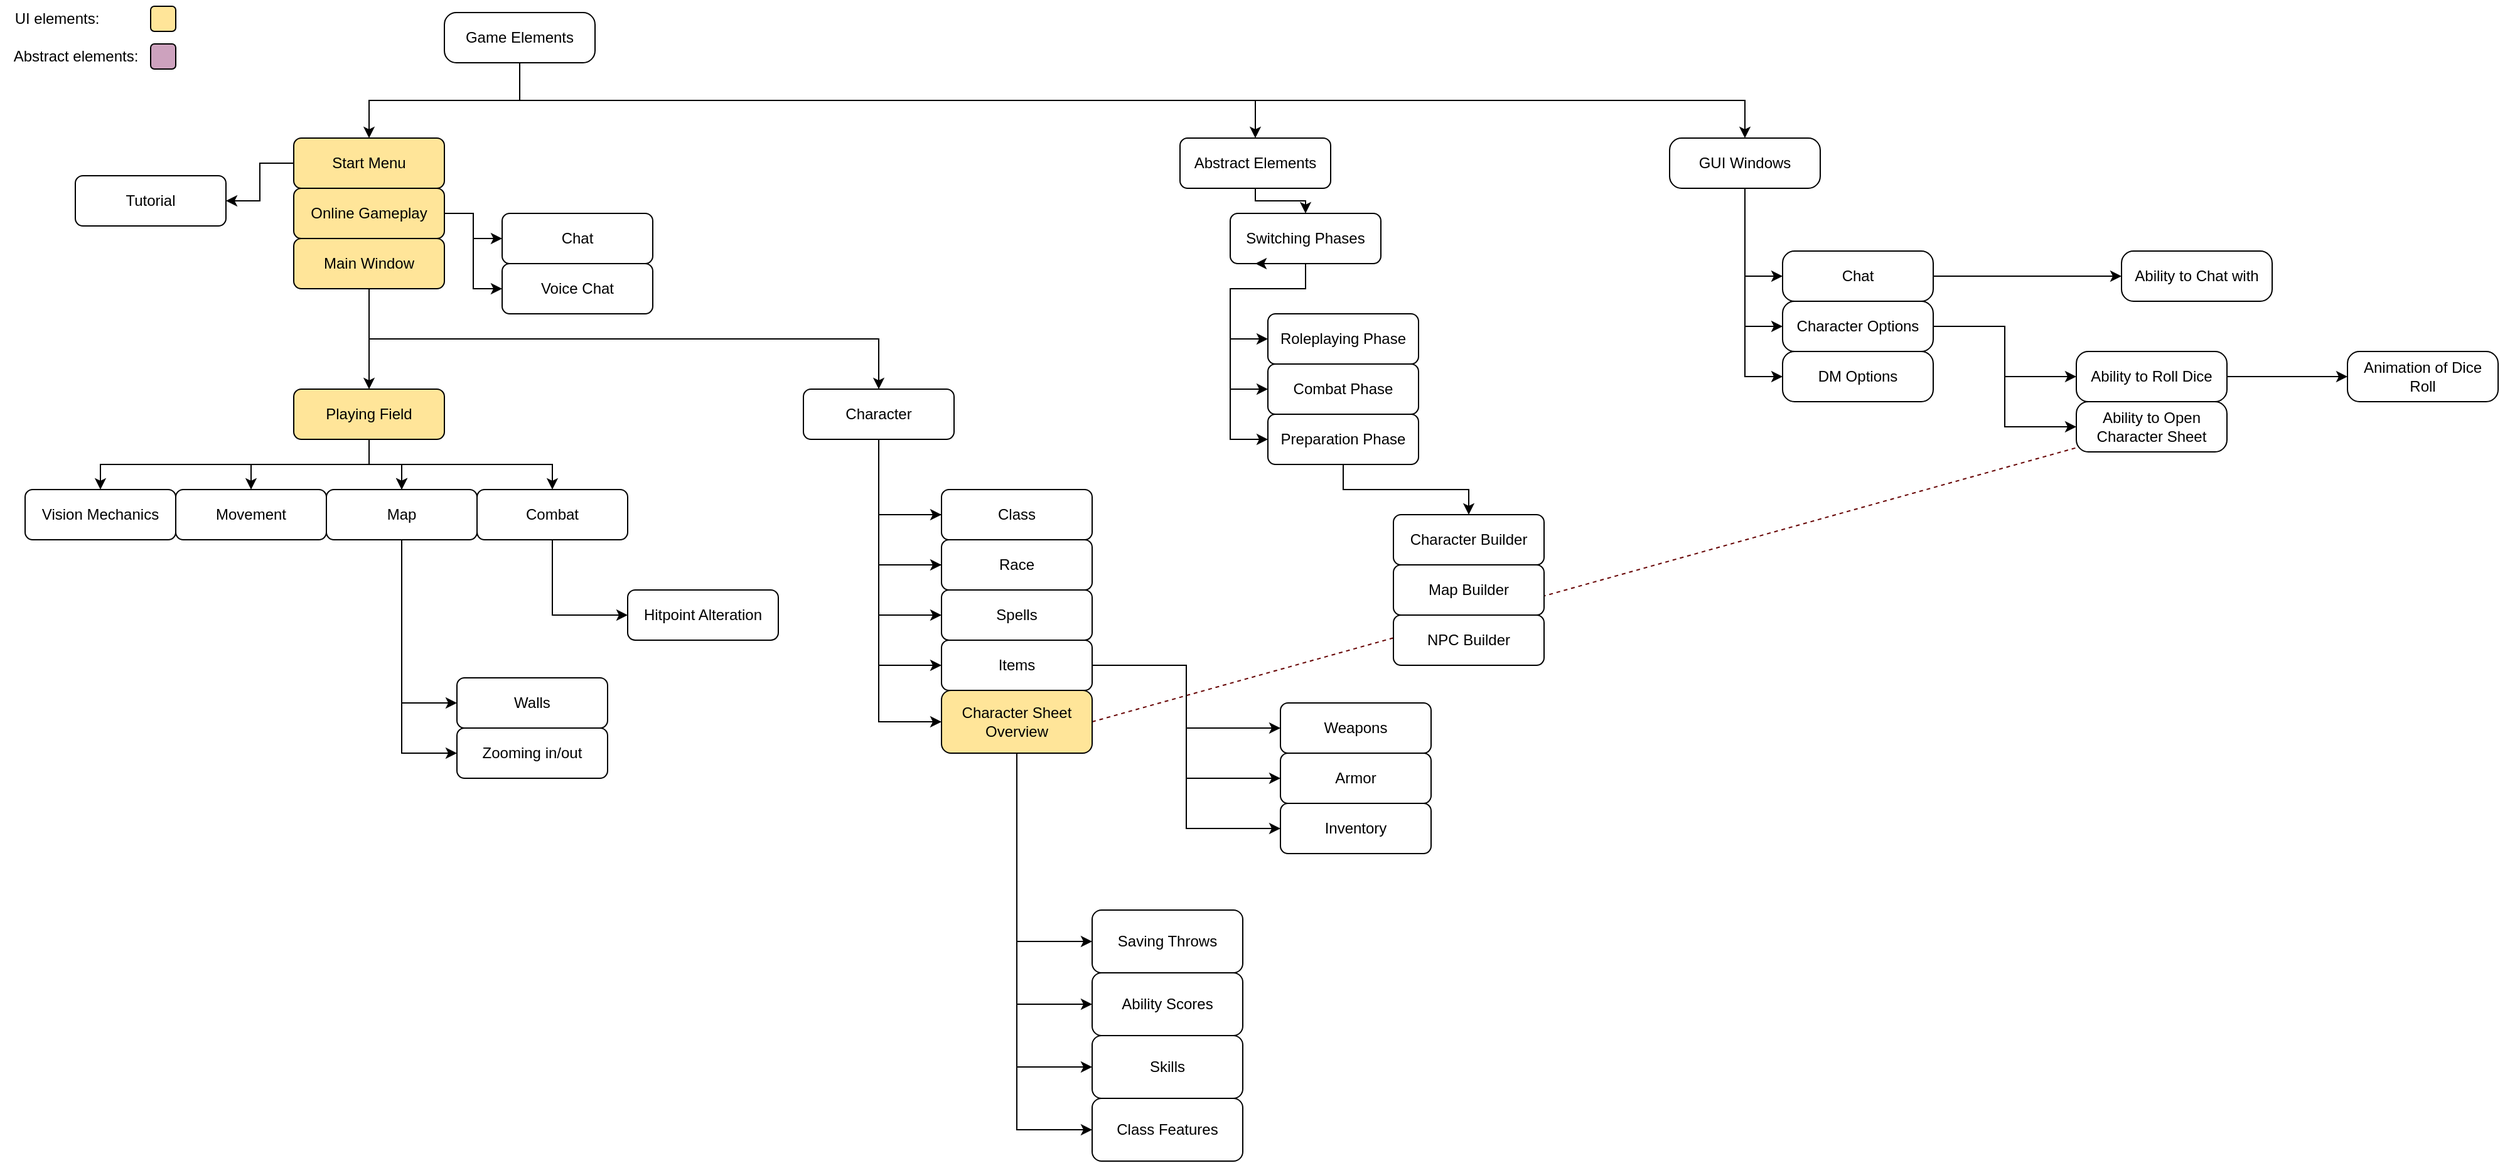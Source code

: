 <mxfile version="20.6.0" type="github">
  <diagram id="C5RBs43oDa-KdzZeNtuy" name="Page-1">
    <mxGraphModel dx="2328" dy="1014" grid="1" gridSize="10" guides="1" tooltips="1" connect="1" arrows="1" fold="1" page="1" pageScale="1" pageWidth="827" pageHeight="1169" math="0" shadow="0">
      <root>
        <mxCell id="WIyWlLk6GJQsqaUBKTNV-0" />
        <mxCell id="WIyWlLk6GJQsqaUBKTNV-1" parent="WIyWlLk6GJQsqaUBKTNV-0" />
        <mxCell id="N38WtRVTKWSG2oZ_eV62-8" value="" style="endArrow=none;dashed=1;html=1;rounded=0;entryX=0.5;entryY=1;entryDx=0;entryDy=0;exitX=1;exitY=0.5;exitDx=0;exitDy=0;fillColor=#660000;strokeColor=#660000;" parent="WIyWlLk6GJQsqaUBKTNV-1" source="jx4LFwp-OBBai578u4oB-44" target="N38WtRVTKWSG2oZ_eV62-4" edge="1">
          <mxGeometry width="50" height="50" relative="1" as="geometry">
            <mxPoint x="1400" y="530" as="sourcePoint" />
            <mxPoint x="1450" y="480" as="targetPoint" />
            <Array as="points">
              <mxPoint x="1714" y="350" />
            </Array>
          </mxGeometry>
        </mxCell>
        <mxCell id="jx4LFwp-OBBai578u4oB-67" style="edgeStyle=orthogonalEdgeStyle;rounded=0;orthogonalLoop=1;jettySize=auto;html=1;entryX=0.5;entryY=0;entryDx=0;entryDy=0;" parent="WIyWlLk6GJQsqaUBKTNV-1" source="X6m0LNsTIrMTmhEbzn1Y-8" target="X6m0LNsTIrMTmhEbzn1Y-15" edge="1">
          <mxGeometry relative="1" as="geometry" />
        </mxCell>
        <mxCell id="jx4LFwp-OBBai578u4oB-74" style="edgeStyle=orthogonalEdgeStyle;rounded=0;orthogonalLoop=1;jettySize=auto;html=1;exitX=0.5;exitY=1;exitDx=0;exitDy=0;" parent="WIyWlLk6GJQsqaUBKTNV-1" source="X6m0LNsTIrMTmhEbzn1Y-8" target="X6m0LNsTIrMTmhEbzn1Y-19" edge="1">
          <mxGeometry relative="1" as="geometry" />
        </mxCell>
        <mxCell id="jx4LFwp-OBBai578u4oB-75" style="edgeStyle=orthogonalEdgeStyle;rounded=0;orthogonalLoop=1;jettySize=auto;html=1;entryX=0.5;entryY=0;entryDx=0;entryDy=0;exitX=0.5;exitY=1;exitDx=0;exitDy=0;" parent="WIyWlLk6GJQsqaUBKTNV-1" source="X6m0LNsTIrMTmhEbzn1Y-8" target="jx4LFwp-OBBai578u4oB-64" edge="1">
          <mxGeometry relative="1" as="geometry" />
        </mxCell>
        <mxCell id="X6m0LNsTIrMTmhEbzn1Y-8" value="Game Elements" style="rounded=1;whiteSpace=wrap;html=1;arcSize=24;" parent="WIyWlLk6GJQsqaUBKTNV-1" vertex="1">
          <mxGeometry x="354" y="20" width="120" height="40" as="geometry" />
        </mxCell>
        <mxCell id="A_jg6QtYTX-o13DUDRs6-0" value="" style="edgeStyle=orthogonalEdgeStyle;rounded=0;orthogonalLoop=1;jettySize=auto;html=1;" parent="WIyWlLk6GJQsqaUBKTNV-1" source="X6m0LNsTIrMTmhEbzn1Y-15" target="LVBtN3Xu9n1xNQjiw8Hy-2" edge="1">
          <mxGeometry relative="1" as="geometry" />
        </mxCell>
        <mxCell id="X6m0LNsTIrMTmhEbzn1Y-15" value="Start Menu" style="rounded=1;whiteSpace=wrap;html=1;fillColor=#FFE599;" parent="WIyWlLk6GJQsqaUBKTNV-1" vertex="1">
          <mxGeometry x="234" y="120" width="120" height="40" as="geometry" />
        </mxCell>
        <mxCell id="jx4LFwp-OBBai578u4oB-3" style="edgeStyle=orthogonalEdgeStyle;rounded=0;orthogonalLoop=1;jettySize=auto;html=1;exitX=1;exitY=0.5;exitDx=0;exitDy=0;entryX=0;entryY=0.5;entryDx=0;entryDy=0;" parent="WIyWlLk6GJQsqaUBKTNV-1" source="X6m0LNsTIrMTmhEbzn1Y-16" target="jx4LFwp-OBBai578u4oB-2" edge="1">
          <mxGeometry relative="1" as="geometry" />
        </mxCell>
        <mxCell id="jx4LFwp-OBBai578u4oB-53" style="edgeStyle=orthogonalEdgeStyle;rounded=0;orthogonalLoop=1;jettySize=auto;html=1;exitX=1;exitY=0.5;exitDx=0;exitDy=0;entryX=0;entryY=0.5;entryDx=0;entryDy=0;" parent="WIyWlLk6GJQsqaUBKTNV-1" source="X6m0LNsTIrMTmhEbzn1Y-16" target="jx4LFwp-OBBai578u4oB-4" edge="1">
          <mxGeometry relative="1" as="geometry" />
        </mxCell>
        <mxCell id="X6m0LNsTIrMTmhEbzn1Y-16" value="Online Gameplay" style="rounded=1;whiteSpace=wrap;html=1;fillColor=#FFE599;" parent="WIyWlLk6GJQsqaUBKTNV-1" vertex="1">
          <mxGeometry x="234" y="160" width="120" height="40" as="geometry" />
        </mxCell>
        <mxCell id="jx4LFwp-OBBai578u4oB-26" style="edgeStyle=orthogonalEdgeStyle;rounded=0;orthogonalLoop=1;jettySize=auto;html=1;exitX=0.5;exitY=1;exitDx=0;exitDy=0;" parent="WIyWlLk6GJQsqaUBKTNV-1" source="X6m0LNsTIrMTmhEbzn1Y-17" target="jx4LFwp-OBBai578u4oB-25" edge="1">
          <mxGeometry relative="1" as="geometry" />
        </mxCell>
        <mxCell id="X6m0LNsTIrMTmhEbzn1Y-17" value="Main Window" style="rounded=1;whiteSpace=wrap;html=1;fillColor=#FFE599;" parent="WIyWlLk6GJQsqaUBKTNV-1" vertex="1">
          <mxGeometry x="234" y="200" width="120" height="40" as="geometry" />
        </mxCell>
        <mxCell id="jx4LFwp-OBBai578u4oB-8" style="edgeStyle=orthogonalEdgeStyle;rounded=0;orthogonalLoop=1;jettySize=auto;html=1;exitX=0.5;exitY=1;exitDx=0;exitDy=0;entryX=0.5;entryY=0;entryDx=0;entryDy=0;" parent="WIyWlLk6GJQsqaUBKTNV-1" source="X6m0LNsTIrMTmhEbzn1Y-19" target="X6m0LNsTIrMTmhEbzn1Y-24" edge="1">
          <mxGeometry relative="1" as="geometry">
            <Array as="points">
              <mxPoint x="1000" y="170" />
              <mxPoint x="1040" y="170" />
            </Array>
          </mxGeometry>
        </mxCell>
        <mxCell id="X6m0LNsTIrMTmhEbzn1Y-19" value="Abstract Elements" style="rounded=1;whiteSpace=wrap;html=1;" parent="WIyWlLk6GJQsqaUBKTNV-1" vertex="1">
          <mxGeometry x="940" y="120" width="120" height="40" as="geometry" />
        </mxCell>
        <mxCell id="X6m0LNsTIrMTmhEbzn1Y-21" value="Roleplaying Phase&lt;br&gt;" style="rounded=1;whiteSpace=wrap;html=1;" parent="WIyWlLk6GJQsqaUBKTNV-1" vertex="1">
          <mxGeometry x="1010" y="260" width="120" height="40" as="geometry" />
        </mxCell>
        <mxCell id="X6m0LNsTIrMTmhEbzn1Y-22" value="Combat Phase" style="rounded=1;whiteSpace=wrap;html=1;" parent="WIyWlLk6GJQsqaUBKTNV-1" vertex="1">
          <mxGeometry x="1010" y="300" width="120" height="40" as="geometry" />
        </mxCell>
        <mxCell id="jx4LFwp-OBBai578u4oB-10" style="edgeStyle=orthogonalEdgeStyle;rounded=0;orthogonalLoop=1;jettySize=auto;html=1;exitX=0.5;exitY=1;exitDx=0;exitDy=0;" parent="WIyWlLk6GJQsqaUBKTNV-1" source="X6m0LNsTIrMTmhEbzn1Y-23" target="jx4LFwp-OBBai578u4oB-9" edge="1">
          <mxGeometry relative="1" as="geometry" />
        </mxCell>
        <mxCell id="X6m0LNsTIrMTmhEbzn1Y-23" value="Preparation Phase" style="rounded=1;whiteSpace=wrap;html=1;" parent="WIyWlLk6GJQsqaUBKTNV-1" vertex="1">
          <mxGeometry x="1010" y="340" width="120" height="40" as="geometry" />
        </mxCell>
        <mxCell id="X6m0LNsTIrMTmhEbzn1Y-24" value="Switching Phases" style="rounded=1;whiteSpace=wrap;html=1;" parent="WIyWlLk6GJQsqaUBKTNV-1" vertex="1">
          <mxGeometry x="980" y="180" width="120" height="40" as="geometry" />
        </mxCell>
        <mxCell id="X6m0LNsTIrMTmhEbzn1Y-26" value="" style="endArrow=classic;html=1;rounded=0;exitX=0.5;exitY=1;exitDx=0;exitDy=0;" parent="WIyWlLk6GJQsqaUBKTNV-1" source="X6m0LNsTIrMTmhEbzn1Y-24" edge="1">
          <mxGeometry width="50" height="50" relative="1" as="geometry">
            <mxPoint x="1040" y="270" as="sourcePoint" />
            <mxPoint x="1000" y="220" as="targetPoint" />
          </mxGeometry>
        </mxCell>
        <mxCell id="X6m0LNsTIrMTmhEbzn1Y-34" value="" style="endArrow=classic;html=1;rounded=0;exitX=0.5;exitY=1;exitDx=0;exitDy=0;entryX=0;entryY=0.5;entryDx=0;entryDy=0;" parent="WIyWlLk6GJQsqaUBKTNV-1" source="X6m0LNsTIrMTmhEbzn1Y-24" target="X6m0LNsTIrMTmhEbzn1Y-21" edge="1">
          <mxGeometry width="50" height="50" relative="1" as="geometry">
            <mxPoint x="980" y="240" as="sourcePoint" />
            <mxPoint x="980" y="340" as="targetPoint" />
            <Array as="points">
              <mxPoint x="1040" y="240" />
              <mxPoint x="980" y="240" />
              <mxPoint x="980" y="280" />
            </Array>
          </mxGeometry>
        </mxCell>
        <mxCell id="X6m0LNsTIrMTmhEbzn1Y-35" value="" style="endArrow=classic;html=1;rounded=0;entryX=0;entryY=0.5;entryDx=0;entryDy=0;" parent="WIyWlLk6GJQsqaUBKTNV-1" target="X6m0LNsTIrMTmhEbzn1Y-23" edge="1">
          <mxGeometry width="50" height="50" relative="1" as="geometry">
            <mxPoint x="980" y="240" as="sourcePoint" />
            <mxPoint x="1017" y="270" as="targetPoint" />
            <Array as="points">
              <mxPoint x="980" y="360" />
            </Array>
          </mxGeometry>
        </mxCell>
        <mxCell id="X6m0LNsTIrMTmhEbzn1Y-38" value="" style="endArrow=classic;html=1;rounded=0;entryX=0;entryY=0.5;entryDx=0;entryDy=0;" parent="WIyWlLk6GJQsqaUBKTNV-1" target="X6m0LNsTIrMTmhEbzn1Y-22" edge="1">
          <mxGeometry width="50" height="50" relative="1" as="geometry">
            <mxPoint x="980" y="240" as="sourcePoint" />
            <mxPoint x="1027" y="280" as="targetPoint" />
            <Array as="points">
              <mxPoint x="980" y="320" />
            </Array>
          </mxGeometry>
        </mxCell>
        <mxCell id="X6m0LNsTIrMTmhEbzn1Y-41" value="" style="endArrow=classic;html=1;rounded=0;exitX=0.5;exitY=1;exitDx=0;exitDy=0;" parent="WIyWlLk6GJQsqaUBKTNV-1" source="X6m0LNsTIrMTmhEbzn1Y-17" edge="1">
          <mxGeometry width="50" height="50" relative="1" as="geometry">
            <mxPoint x="410" y="320" as="sourcePoint" />
            <mxPoint x="294" y="320" as="targetPoint" />
          </mxGeometry>
        </mxCell>
        <mxCell id="jx4LFwp-OBBai578u4oB-14" style="edgeStyle=orthogonalEdgeStyle;rounded=0;orthogonalLoop=1;jettySize=auto;html=1;exitX=0.5;exitY=1;exitDx=0;exitDy=0;" parent="WIyWlLk6GJQsqaUBKTNV-1" source="X6m0LNsTIrMTmhEbzn1Y-42" target="jx4LFwp-OBBai578u4oB-13" edge="1">
          <mxGeometry relative="1" as="geometry" />
        </mxCell>
        <mxCell id="jx4LFwp-OBBai578u4oB-16" style="edgeStyle=orthogonalEdgeStyle;rounded=0;orthogonalLoop=1;jettySize=auto;html=1;exitX=0.5;exitY=1;exitDx=0;exitDy=0;" parent="WIyWlLk6GJQsqaUBKTNV-1" source="X6m0LNsTIrMTmhEbzn1Y-42" target="jx4LFwp-OBBai578u4oB-15" edge="1">
          <mxGeometry relative="1" as="geometry" />
        </mxCell>
        <mxCell id="jx4LFwp-OBBai578u4oB-18" style="edgeStyle=orthogonalEdgeStyle;rounded=0;orthogonalLoop=1;jettySize=auto;html=1;exitX=0.5;exitY=1;exitDx=0;exitDy=0;" parent="WIyWlLk6GJQsqaUBKTNV-1" source="X6m0LNsTIrMTmhEbzn1Y-42" target="jx4LFwp-OBBai578u4oB-17" edge="1">
          <mxGeometry relative="1" as="geometry" />
        </mxCell>
        <mxCell id="jx4LFwp-OBBai578u4oB-20" style="edgeStyle=orthogonalEdgeStyle;rounded=0;orthogonalLoop=1;jettySize=auto;html=1;exitX=0.5;exitY=1;exitDx=0;exitDy=0;" parent="WIyWlLk6GJQsqaUBKTNV-1" source="X6m0LNsTIrMTmhEbzn1Y-42" target="jx4LFwp-OBBai578u4oB-19" edge="1">
          <mxGeometry relative="1" as="geometry" />
        </mxCell>
        <mxCell id="A_jg6QtYTX-o13DUDRs6-1" value="" style="edgeStyle=orthogonalEdgeStyle;rounded=0;orthogonalLoop=1;jettySize=auto;html=1;" parent="WIyWlLk6GJQsqaUBKTNV-1" source="X6m0LNsTIrMTmhEbzn1Y-42" target="jx4LFwp-OBBai578u4oB-15" edge="1">
          <mxGeometry relative="1" as="geometry" />
        </mxCell>
        <mxCell id="X6m0LNsTIrMTmhEbzn1Y-42" value="Playing Field" style="rounded=1;whiteSpace=wrap;html=1;fillColor=#FFE599;" parent="WIyWlLk6GJQsqaUBKTNV-1" vertex="1">
          <mxGeometry x="234" y="320" width="120" height="40" as="geometry" />
        </mxCell>
        <mxCell id="jx4LFwp-OBBai578u4oB-0" value="" style="rounded=1;whiteSpace=wrap;html=1;fillColor=#FFE599;" parent="WIyWlLk6GJQsqaUBKTNV-1" vertex="1">
          <mxGeometry x="120" y="15" width="20" height="20" as="geometry" />
        </mxCell>
        <mxCell id="jx4LFwp-OBBai578u4oB-5" style="edgeStyle=orthogonalEdgeStyle;rounded=0;orthogonalLoop=1;jettySize=auto;html=1;" parent="WIyWlLk6GJQsqaUBKTNV-1" source="jx4LFwp-OBBai578u4oB-2" target="jx4LFwp-OBBai578u4oB-4" edge="1">
          <mxGeometry relative="1" as="geometry" />
        </mxCell>
        <mxCell id="jx4LFwp-OBBai578u4oB-2" value="Chat" style="rounded=1;whiteSpace=wrap;html=1;" parent="WIyWlLk6GJQsqaUBKTNV-1" vertex="1">
          <mxGeometry x="400" y="180" width="120" height="40" as="geometry" />
        </mxCell>
        <mxCell id="jx4LFwp-OBBai578u4oB-4" value="Voice Chat" style="rounded=1;whiteSpace=wrap;html=1;" parent="WIyWlLk6GJQsqaUBKTNV-1" vertex="1">
          <mxGeometry x="400" y="220" width="120" height="40" as="geometry" />
        </mxCell>
        <mxCell id="jx4LFwp-OBBai578u4oB-12" style="edgeStyle=orthogonalEdgeStyle;rounded=0;orthogonalLoop=1;jettySize=auto;html=1;exitX=0.5;exitY=1;exitDx=0;exitDy=0;" parent="WIyWlLk6GJQsqaUBKTNV-1" source="jx4LFwp-OBBai578u4oB-9" target="jx4LFwp-OBBai578u4oB-11" edge="1">
          <mxGeometry relative="1" as="geometry" />
        </mxCell>
        <mxCell id="jx4LFwp-OBBai578u4oB-9" value="Character Builder" style="rounded=1;whiteSpace=wrap;html=1;" parent="WIyWlLk6GJQsqaUBKTNV-1" vertex="1">
          <mxGeometry x="1110" y="420" width="120" height="40" as="geometry" />
        </mxCell>
        <mxCell id="jx4LFwp-OBBai578u4oB-11" value="Map Builder" style="rounded=1;whiteSpace=wrap;html=1;" parent="WIyWlLk6GJQsqaUBKTNV-1" vertex="1">
          <mxGeometry x="1110" y="460" width="120" height="40" as="geometry" />
        </mxCell>
        <mxCell id="jx4LFwp-OBBai578u4oB-13" value="Movement" style="rounded=1;whiteSpace=wrap;html=1;" parent="WIyWlLk6GJQsqaUBKTNV-1" vertex="1">
          <mxGeometry x="140" y="400" width="120" height="40" as="geometry" />
        </mxCell>
        <mxCell id="jx4LFwp-OBBai578u4oB-22" style="edgeStyle=orthogonalEdgeStyle;rounded=0;orthogonalLoop=1;jettySize=auto;html=1;exitX=0.5;exitY=1;exitDx=0;exitDy=0;entryX=0;entryY=0.5;entryDx=0;entryDy=0;" parent="WIyWlLk6GJQsqaUBKTNV-1" source="jx4LFwp-OBBai578u4oB-15" target="jx4LFwp-OBBai578u4oB-21" edge="1">
          <mxGeometry relative="1" as="geometry" />
        </mxCell>
        <mxCell id="jx4LFwp-OBBai578u4oB-59" style="edgeStyle=orthogonalEdgeStyle;rounded=0;orthogonalLoop=1;jettySize=auto;html=1;entryX=0;entryY=0.5;entryDx=0;entryDy=0;" parent="WIyWlLk6GJQsqaUBKTNV-1" source="jx4LFwp-OBBai578u4oB-15" target="jx4LFwp-OBBai578u4oB-57" edge="1">
          <mxGeometry relative="1" as="geometry" />
        </mxCell>
        <mxCell id="jx4LFwp-OBBai578u4oB-15" value="Map" style="rounded=1;whiteSpace=wrap;html=1;" parent="WIyWlLk6GJQsqaUBKTNV-1" vertex="1">
          <mxGeometry x="260" y="400" width="120" height="40" as="geometry" />
        </mxCell>
        <mxCell id="jx4LFwp-OBBai578u4oB-63" style="edgeStyle=orthogonalEdgeStyle;rounded=0;orthogonalLoop=1;jettySize=auto;html=1;entryX=0;entryY=0.5;entryDx=0;entryDy=0;" parent="WIyWlLk6GJQsqaUBKTNV-1" source="jx4LFwp-OBBai578u4oB-17" target="jx4LFwp-OBBai578u4oB-62" edge="1">
          <mxGeometry relative="1" as="geometry" />
        </mxCell>
        <mxCell id="jx4LFwp-OBBai578u4oB-17" value="Combat" style="rounded=1;whiteSpace=wrap;html=1;" parent="WIyWlLk6GJQsqaUBKTNV-1" vertex="1">
          <mxGeometry x="380" y="400" width="120" height="40" as="geometry" />
        </mxCell>
        <mxCell id="jx4LFwp-OBBai578u4oB-19" value="Vision Mechanics" style="rounded=1;whiteSpace=wrap;html=1;" parent="WIyWlLk6GJQsqaUBKTNV-1" vertex="1">
          <mxGeometry x="20" y="400" width="120" height="40" as="geometry" />
        </mxCell>
        <mxCell id="jx4LFwp-OBBai578u4oB-21" value="Zooming in/out" style="rounded=1;whiteSpace=wrap;html=1;" parent="WIyWlLk6GJQsqaUBKTNV-1" vertex="1">
          <mxGeometry x="364" y="590" width="120" height="40" as="geometry" />
        </mxCell>
        <mxCell id="jx4LFwp-OBBai578u4oB-28" style="edgeStyle=orthogonalEdgeStyle;rounded=0;orthogonalLoop=1;jettySize=auto;html=1;" parent="WIyWlLk6GJQsqaUBKTNV-1" source="jx4LFwp-OBBai578u4oB-25" target="jx4LFwp-OBBai578u4oB-27" edge="1">
          <mxGeometry relative="1" as="geometry">
            <Array as="points">
              <mxPoint x="700" y="420" />
            </Array>
          </mxGeometry>
        </mxCell>
        <mxCell id="jx4LFwp-OBBai578u4oB-30" style="edgeStyle=orthogonalEdgeStyle;rounded=0;orthogonalLoop=1;jettySize=auto;html=1;entryX=0;entryY=0.5;entryDx=0;entryDy=0;" parent="WIyWlLk6GJQsqaUBKTNV-1" source="jx4LFwp-OBBai578u4oB-25" target="jx4LFwp-OBBai578u4oB-29" edge="1">
          <mxGeometry relative="1" as="geometry" />
        </mxCell>
        <mxCell id="jx4LFwp-OBBai578u4oB-32" style="edgeStyle=orthogonalEdgeStyle;rounded=0;orthogonalLoop=1;jettySize=auto;html=1;" parent="WIyWlLk6GJQsqaUBKTNV-1" source="jx4LFwp-OBBai578u4oB-25" target="jx4LFwp-OBBai578u4oB-31" edge="1">
          <mxGeometry relative="1" as="geometry" />
        </mxCell>
        <mxCell id="jx4LFwp-OBBai578u4oB-33" style="edgeStyle=orthogonalEdgeStyle;rounded=0;orthogonalLoop=1;jettySize=auto;html=1;exitX=0.5;exitY=1;exitDx=0;exitDy=0;entryX=0;entryY=0.5;entryDx=0;entryDy=0;" parent="WIyWlLk6GJQsqaUBKTNV-1" source="jx4LFwp-OBBai578u4oB-25" target="jx4LFwp-OBBai578u4oB-31" edge="1">
          <mxGeometry relative="1" as="geometry" />
        </mxCell>
        <mxCell id="jx4LFwp-OBBai578u4oB-37" style="edgeStyle=orthogonalEdgeStyle;rounded=0;orthogonalLoop=1;jettySize=auto;html=1;exitX=0.5;exitY=1;exitDx=0;exitDy=0;entryX=0;entryY=0.5;entryDx=0;entryDy=0;" parent="WIyWlLk6GJQsqaUBKTNV-1" source="jx4LFwp-OBBai578u4oB-25" target="jx4LFwp-OBBai578u4oB-34" edge="1">
          <mxGeometry relative="1" as="geometry" />
        </mxCell>
        <mxCell id="jx4LFwp-OBBai578u4oB-45" style="edgeStyle=orthogonalEdgeStyle;rounded=0;orthogonalLoop=1;jettySize=auto;html=1;exitX=0.5;exitY=1;exitDx=0;exitDy=0;" parent="WIyWlLk6GJQsqaUBKTNV-1" source="jx4LFwp-OBBai578u4oB-25" target="jx4LFwp-OBBai578u4oB-44" edge="1">
          <mxGeometry relative="1" as="geometry" />
        </mxCell>
        <mxCell id="jx4LFwp-OBBai578u4oB-46" style="edgeStyle=orthogonalEdgeStyle;rounded=0;orthogonalLoop=1;jettySize=auto;html=1;exitX=0.5;exitY=1;exitDx=0;exitDy=0;entryX=0;entryY=0.5;entryDx=0;entryDy=0;" parent="WIyWlLk6GJQsqaUBKTNV-1" source="jx4LFwp-OBBai578u4oB-25" target="jx4LFwp-OBBai578u4oB-44" edge="1">
          <mxGeometry relative="1" as="geometry" />
        </mxCell>
        <mxCell id="jx4LFwp-OBBai578u4oB-25" value="Character" style="rounded=1;whiteSpace=wrap;html=1;" parent="WIyWlLk6GJQsqaUBKTNV-1" vertex="1">
          <mxGeometry x="640" y="320" width="120" height="40" as="geometry" />
        </mxCell>
        <mxCell id="jx4LFwp-OBBai578u4oB-27" value="Class" style="rounded=1;whiteSpace=wrap;html=1;" parent="WIyWlLk6GJQsqaUBKTNV-1" vertex="1">
          <mxGeometry x="750" y="400" width="120" height="40" as="geometry" />
        </mxCell>
        <mxCell id="jx4LFwp-OBBai578u4oB-29" value="Race" style="rounded=1;whiteSpace=wrap;html=1;" parent="WIyWlLk6GJQsqaUBKTNV-1" vertex="1">
          <mxGeometry x="750" y="440" width="120" height="40" as="geometry" />
        </mxCell>
        <mxCell id="jx4LFwp-OBBai578u4oB-31" value="Spells" style="rounded=1;whiteSpace=wrap;html=1;" parent="WIyWlLk6GJQsqaUBKTNV-1" vertex="1">
          <mxGeometry x="750" y="480" width="120" height="40" as="geometry" />
        </mxCell>
        <mxCell id="jx4LFwp-OBBai578u4oB-39" style="edgeStyle=orthogonalEdgeStyle;rounded=0;orthogonalLoop=1;jettySize=auto;html=1;exitX=1;exitY=0.5;exitDx=0;exitDy=0;entryX=0;entryY=0.5;entryDx=0;entryDy=0;" parent="WIyWlLk6GJQsqaUBKTNV-1" source="jx4LFwp-OBBai578u4oB-34" target="jx4LFwp-OBBai578u4oB-38" edge="1">
          <mxGeometry relative="1" as="geometry" />
        </mxCell>
        <mxCell id="jx4LFwp-OBBai578u4oB-41" style="edgeStyle=orthogonalEdgeStyle;rounded=0;orthogonalLoop=1;jettySize=auto;html=1;exitX=1;exitY=0.5;exitDx=0;exitDy=0;entryX=0;entryY=0.5;entryDx=0;entryDy=0;" parent="WIyWlLk6GJQsqaUBKTNV-1" source="jx4LFwp-OBBai578u4oB-34" target="jx4LFwp-OBBai578u4oB-40" edge="1">
          <mxGeometry relative="1" as="geometry" />
        </mxCell>
        <mxCell id="jx4LFwp-OBBai578u4oB-43" style="edgeStyle=orthogonalEdgeStyle;rounded=0;orthogonalLoop=1;jettySize=auto;html=1;exitX=1;exitY=0.5;exitDx=0;exitDy=0;entryX=0;entryY=0.5;entryDx=0;entryDy=0;" parent="WIyWlLk6GJQsqaUBKTNV-1" source="jx4LFwp-OBBai578u4oB-34" target="jx4LFwp-OBBai578u4oB-42" edge="1">
          <mxGeometry relative="1" as="geometry" />
        </mxCell>
        <mxCell id="jx4LFwp-OBBai578u4oB-34" value="Items" style="rounded=1;whiteSpace=wrap;html=1;" parent="WIyWlLk6GJQsqaUBKTNV-1" vertex="1">
          <mxGeometry x="750" y="520" width="120" height="40" as="geometry" />
        </mxCell>
        <mxCell id="jx4LFwp-OBBai578u4oB-38" value="Weapons" style="rounded=1;whiteSpace=wrap;html=1;" parent="WIyWlLk6GJQsqaUBKTNV-1" vertex="1">
          <mxGeometry x="1020" y="570" width="120" height="40" as="geometry" />
        </mxCell>
        <mxCell id="jx4LFwp-OBBai578u4oB-40" value="Armor" style="rounded=1;whiteSpace=wrap;html=1;" parent="WIyWlLk6GJQsqaUBKTNV-1" vertex="1">
          <mxGeometry x="1020" y="610" width="120" height="40" as="geometry" />
        </mxCell>
        <mxCell id="jx4LFwp-OBBai578u4oB-42" value="Inventory" style="rounded=1;whiteSpace=wrap;html=1;" parent="WIyWlLk6GJQsqaUBKTNV-1" vertex="1">
          <mxGeometry x="1020" y="650" width="120" height="40" as="geometry" />
        </mxCell>
        <mxCell id="jx4LFwp-OBBai578u4oB-48" style="edgeStyle=orthogonalEdgeStyle;rounded=0;orthogonalLoop=1;jettySize=auto;html=1;entryX=0;entryY=0.5;entryDx=0;entryDy=0;" parent="WIyWlLk6GJQsqaUBKTNV-1" source="jx4LFwp-OBBai578u4oB-44" target="jx4LFwp-OBBai578u4oB-47" edge="1">
          <mxGeometry relative="1" as="geometry" />
        </mxCell>
        <mxCell id="ZDpdqGoxNQ8h-dEn4phO-3" style="edgeStyle=orthogonalEdgeStyle;rounded=0;orthogonalLoop=1;jettySize=auto;html=1;entryX=0;entryY=0.5;entryDx=0;entryDy=0;" parent="WIyWlLk6GJQsqaUBKTNV-1" source="jx4LFwp-OBBai578u4oB-44" target="jx4LFwp-OBBai578u4oB-49" edge="1">
          <mxGeometry relative="1" as="geometry" />
        </mxCell>
        <mxCell id="ZDpdqGoxNQ8h-dEn4phO-4" style="edgeStyle=orthogonalEdgeStyle;rounded=0;orthogonalLoop=1;jettySize=auto;html=1;entryX=0;entryY=0.5;entryDx=0;entryDy=0;" parent="WIyWlLk6GJQsqaUBKTNV-1" source="jx4LFwp-OBBai578u4oB-44" target="jx4LFwp-OBBai578u4oB-50" edge="1">
          <mxGeometry relative="1" as="geometry" />
        </mxCell>
        <mxCell id="ZDpdqGoxNQ8h-dEn4phO-5" style="edgeStyle=orthogonalEdgeStyle;rounded=0;orthogonalLoop=1;jettySize=auto;html=1;entryX=0;entryY=0.5;entryDx=0;entryDy=0;" parent="WIyWlLk6GJQsqaUBKTNV-1" source="jx4LFwp-OBBai578u4oB-44" target="jx4LFwp-OBBai578u4oB-51" edge="1">
          <mxGeometry relative="1" as="geometry" />
        </mxCell>
        <mxCell id="jx4LFwp-OBBai578u4oB-44" value="Character Sheet Overview" style="rounded=1;whiteSpace=wrap;html=1;fillColor=#FFE599;" parent="WIyWlLk6GJQsqaUBKTNV-1" vertex="1">
          <mxGeometry x="750" y="560" width="120" height="50" as="geometry" />
        </mxCell>
        <mxCell id="jx4LFwp-OBBai578u4oB-52" style="edgeStyle=orthogonalEdgeStyle;rounded=0;orthogonalLoop=1;jettySize=auto;html=1;exitX=0.75;exitY=1;exitDx=0;exitDy=0;" parent="WIyWlLk6GJQsqaUBKTNV-1" source="jx4LFwp-OBBai578u4oB-47" target="jx4LFwp-OBBai578u4oB-51" edge="1">
          <mxGeometry relative="1" as="geometry" />
        </mxCell>
        <mxCell id="jx4LFwp-OBBai578u4oB-47" value="Saving Throws" style="rounded=1;whiteSpace=wrap;html=1;" parent="WIyWlLk6GJQsqaUBKTNV-1" vertex="1">
          <mxGeometry x="870" y="735" width="120" height="50" as="geometry" />
        </mxCell>
        <mxCell id="jx4LFwp-OBBai578u4oB-49" value="Ability Scores" style="rounded=1;whiteSpace=wrap;html=1;" parent="WIyWlLk6GJQsqaUBKTNV-1" vertex="1">
          <mxGeometry x="870" y="785" width="120" height="50" as="geometry" />
        </mxCell>
        <mxCell id="jx4LFwp-OBBai578u4oB-50" value="Skills" style="rounded=1;whiteSpace=wrap;html=1;" parent="WIyWlLk6GJQsqaUBKTNV-1" vertex="1">
          <mxGeometry x="870" y="835" width="120" height="50" as="geometry" />
        </mxCell>
        <mxCell id="jx4LFwp-OBBai578u4oB-51" value="Class Features" style="rounded=1;whiteSpace=wrap;html=1;" parent="WIyWlLk6GJQsqaUBKTNV-1" vertex="1">
          <mxGeometry x="870" y="885" width="120" height="50" as="geometry" />
        </mxCell>
        <mxCell id="jx4LFwp-OBBai578u4oB-57" value="Walls" style="rounded=1;whiteSpace=wrap;html=1;" parent="WIyWlLk6GJQsqaUBKTNV-1" vertex="1">
          <mxGeometry x="364" y="550" width="120" height="40" as="geometry" />
        </mxCell>
        <mxCell id="jx4LFwp-OBBai578u4oB-62" value="Hitpoint Alteration" style="rounded=1;whiteSpace=wrap;html=1;" parent="WIyWlLk6GJQsqaUBKTNV-1" vertex="1">
          <mxGeometry x="500" y="480" width="120" height="40" as="geometry" />
        </mxCell>
        <mxCell id="jx4LFwp-OBBai578u4oB-69" style="edgeStyle=orthogonalEdgeStyle;rounded=0;orthogonalLoop=1;jettySize=auto;html=1;entryX=0;entryY=0.5;entryDx=0;entryDy=0;" parent="WIyWlLk6GJQsqaUBKTNV-1" source="jx4LFwp-OBBai578u4oB-64" target="jx4LFwp-OBBai578u4oB-68" edge="1">
          <mxGeometry relative="1" as="geometry" />
        </mxCell>
        <mxCell id="jx4LFwp-OBBai578u4oB-72" style="edgeStyle=orthogonalEdgeStyle;rounded=0;orthogonalLoop=1;jettySize=auto;html=1;entryX=0;entryY=0.5;entryDx=0;entryDy=0;" parent="WIyWlLk6GJQsqaUBKTNV-1" source="jx4LFwp-OBBai578u4oB-64" target="jx4LFwp-OBBai578u4oB-70" edge="1">
          <mxGeometry relative="1" as="geometry" />
        </mxCell>
        <mxCell id="jx4LFwp-OBBai578u4oB-73" style="edgeStyle=orthogonalEdgeStyle;rounded=0;orthogonalLoop=1;jettySize=auto;html=1;entryX=0;entryY=0.5;entryDx=0;entryDy=0;" parent="WIyWlLk6GJQsqaUBKTNV-1" source="jx4LFwp-OBBai578u4oB-64" target="jx4LFwp-OBBai578u4oB-71" edge="1">
          <mxGeometry relative="1" as="geometry" />
        </mxCell>
        <mxCell id="jx4LFwp-OBBai578u4oB-64" value="GUI Windows" style="rounded=1;whiteSpace=wrap;html=1;arcSize=24;" parent="WIyWlLk6GJQsqaUBKTNV-1" vertex="1">
          <mxGeometry x="1330" y="120" width="120" height="40" as="geometry" />
        </mxCell>
        <mxCell id="N38WtRVTKWSG2oZ_eV62-3" style="edgeStyle=orthogonalEdgeStyle;rounded=0;orthogonalLoop=1;jettySize=auto;html=1;" parent="WIyWlLk6GJQsqaUBKTNV-1" source="jx4LFwp-OBBai578u4oB-68" target="N38WtRVTKWSG2oZ_eV62-2" edge="1">
          <mxGeometry relative="1" as="geometry" />
        </mxCell>
        <mxCell id="jx4LFwp-OBBai578u4oB-68" value="Chat" style="rounded=1;whiteSpace=wrap;html=1;arcSize=24;" parent="WIyWlLk6GJQsqaUBKTNV-1" vertex="1">
          <mxGeometry x="1420" y="210" width="120" height="40" as="geometry" />
        </mxCell>
        <mxCell id="N38WtRVTKWSG2oZ_eV62-1" style="edgeStyle=orthogonalEdgeStyle;rounded=0;orthogonalLoop=1;jettySize=auto;html=1;" parent="WIyWlLk6GJQsqaUBKTNV-1" source="jx4LFwp-OBBai578u4oB-70" target="N38WtRVTKWSG2oZ_eV62-0" edge="1">
          <mxGeometry relative="1" as="geometry" />
        </mxCell>
        <mxCell id="N38WtRVTKWSG2oZ_eV62-5" style="edgeStyle=orthogonalEdgeStyle;rounded=0;orthogonalLoop=1;jettySize=auto;html=1;entryX=0;entryY=0.5;entryDx=0;entryDy=0;" parent="WIyWlLk6GJQsqaUBKTNV-1" source="jx4LFwp-OBBai578u4oB-70" target="N38WtRVTKWSG2oZ_eV62-4" edge="1">
          <mxGeometry relative="1" as="geometry" />
        </mxCell>
        <mxCell id="jx4LFwp-OBBai578u4oB-70" value="Character Options" style="rounded=1;whiteSpace=wrap;html=1;arcSize=24;" parent="WIyWlLk6GJQsqaUBKTNV-1" vertex="1">
          <mxGeometry x="1420" y="250" width="120" height="40" as="geometry" />
        </mxCell>
        <mxCell id="jx4LFwp-OBBai578u4oB-71" value="DM Options" style="rounded=1;whiteSpace=wrap;html=1;arcSize=24;" parent="WIyWlLk6GJQsqaUBKTNV-1" vertex="1">
          <mxGeometry x="1420" y="290" width="120" height="40" as="geometry" />
        </mxCell>
        <mxCell id="LVBtN3Xu9n1xNQjiw8Hy-1" value="UI elements:" style="text;html=1;align=center;verticalAlign=middle;resizable=0;points=[];autosize=1;strokeColor=none;fillColor=none;" parent="WIyWlLk6GJQsqaUBKTNV-1" vertex="1">
          <mxGeometry y="10" width="90" height="30" as="geometry" />
        </mxCell>
        <mxCell id="LVBtN3Xu9n1xNQjiw8Hy-2" value="Tutorial" style="rounded=1;whiteSpace=wrap;html=1;" parent="WIyWlLk6GJQsqaUBKTNV-1" vertex="1">
          <mxGeometry x="60" y="150" width="120" height="40" as="geometry" />
        </mxCell>
        <mxCell id="LVBtN3Xu9n1xNQjiw8Hy-3" value="Abstract elements:" style="text;html=1;align=center;verticalAlign=middle;resizable=0;points=[];autosize=1;strokeColor=none;fillColor=none;" parent="WIyWlLk6GJQsqaUBKTNV-1" vertex="1">
          <mxGeometry y="40" width="120" height="30" as="geometry" />
        </mxCell>
        <mxCell id="LVBtN3Xu9n1xNQjiw8Hy-4" value="" style="rounded=1;whiteSpace=wrap;html=1;fillColor=#CDA2BE;" parent="WIyWlLk6GJQsqaUBKTNV-1" vertex="1">
          <mxGeometry x="120" y="45" width="20" height="20" as="geometry" />
        </mxCell>
        <mxCell id="A_jg6QtYTX-o13DUDRs6-8" value="NPC Builder" style="rounded=1;whiteSpace=wrap;html=1;" parent="WIyWlLk6GJQsqaUBKTNV-1" vertex="1">
          <mxGeometry x="1110" y="500" width="120" height="40" as="geometry" />
        </mxCell>
        <mxCell id="Cl5gu3eHejJXQflmZrxa-1" style="edgeStyle=orthogonalEdgeStyle;rounded=0;orthogonalLoop=1;jettySize=auto;html=1;" edge="1" parent="WIyWlLk6GJQsqaUBKTNV-1" source="N38WtRVTKWSG2oZ_eV62-0" target="Cl5gu3eHejJXQflmZrxa-0">
          <mxGeometry relative="1" as="geometry" />
        </mxCell>
        <mxCell id="N38WtRVTKWSG2oZ_eV62-0" value="Ability to Roll Dice" style="rounded=1;whiteSpace=wrap;html=1;arcSize=24;" parent="WIyWlLk6GJQsqaUBKTNV-1" vertex="1">
          <mxGeometry x="1654" y="290" width="120" height="40" as="geometry" />
        </mxCell>
        <mxCell id="N38WtRVTKWSG2oZ_eV62-2" value="Ability to Chat with" style="rounded=1;whiteSpace=wrap;html=1;arcSize=24;" parent="WIyWlLk6GJQsqaUBKTNV-1" vertex="1">
          <mxGeometry x="1690" y="210" width="120" height="40" as="geometry" />
        </mxCell>
        <mxCell id="N38WtRVTKWSG2oZ_eV62-4" value="Ability to Open Character Sheet" style="rounded=1;whiteSpace=wrap;html=1;arcSize=24;" parent="WIyWlLk6GJQsqaUBKTNV-1" vertex="1">
          <mxGeometry x="1654" y="330" width="120" height="40" as="geometry" />
        </mxCell>
        <mxCell id="Cl5gu3eHejJXQflmZrxa-0" value="Animation of Dice Roll" style="rounded=1;whiteSpace=wrap;html=1;arcSize=24;" vertex="1" parent="WIyWlLk6GJQsqaUBKTNV-1">
          <mxGeometry x="1870" y="290" width="120" height="40" as="geometry" />
        </mxCell>
      </root>
    </mxGraphModel>
  </diagram>
</mxfile>
